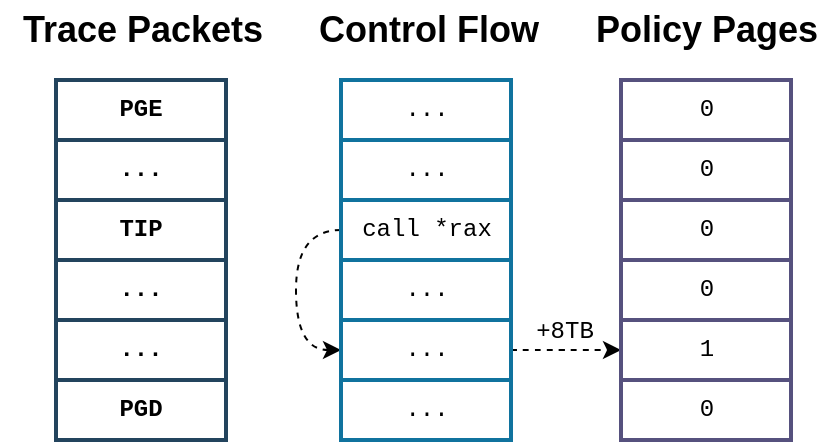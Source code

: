 <mxfile version="14.1.8" type="device"><diagram id="vy5MkA-gsrz8HbGk_Zy_" name="Page-1"><mxGraphModel dx="774" dy="437" grid="1" gridSize="10" guides="1" tooltips="1" connect="1" arrows="1" fold="1" page="1" pageScale="1" pageWidth="850" pageHeight="1100" math="0" shadow="0"><root><mxCell id="0"/><mxCell id="1" parent="0"/><mxCell id="RPzH07ahi3mICPg3Q053-86" value="Control Flow" style="text;html=1;align=center;verticalAlign=middle;resizable=0;points=[];autosize=1;fontSize=18;fontStyle=1" vertex="1" parent="1"><mxGeometry x="230.5" y="20" width="130" height="30" as="geometry"/></mxCell><mxCell id="RPzH07ahi3mICPg3Q053-87" value="Trace Packets" style="text;html=1;align=center;verticalAlign=middle;resizable=0;points=[];autosize=1;fontSize=18;fontStyle=1" vertex="1" parent="1"><mxGeometry x="82.5" y="20" width="140" height="30" as="geometry"/></mxCell><mxCell id="RPzH07ahi3mICPg3Q053-88" value="Policy Pages" style="text;html=1;align=center;verticalAlign=middle;resizable=0;points=[];autosize=1;fontSize=18;fontStyle=1" vertex="1" parent="1"><mxGeometry x="370" y="20" width="130" height="30" as="geometry"/></mxCell><mxCell id="RPzH07ahi3mICPg3Q053-91" value="..." style="rounded=0;whiteSpace=wrap;html=1;strokeColor=#10739e;strokeWidth=2;fillColor=none;fontSize=12;fontFamily=Courier New;" vertex="1" parent="1"><mxGeometry x="252.5" y="60" width="85" height="30" as="geometry"/></mxCell><mxCell id="RPzH07ahi3mICPg3Q053-92" value="..." style="rounded=0;whiteSpace=wrap;html=1;strokeColor=#10739e;strokeWidth=2;fillColor=none;fontSize=12;fontFamily=Courier New;" vertex="1" parent="1"><mxGeometry x="252.5" y="90" width="85" height="30" as="geometry"/></mxCell><mxCell id="RPzH07ahi3mICPg3Q053-104" style="edgeStyle=orthogonalEdgeStyle;curved=1;rounded=0;orthogonalLoop=1;jettySize=auto;html=1;exitX=0;exitY=0.5;exitDx=0;exitDy=0;entryX=0;entryY=0.5;entryDx=0;entryDy=0;dashed=1;startArrow=none;startFill=0;endArrow=classic;endFill=1;strokeWidth=1;fontFamily=Courier New;fontSize=12;fontColor=#FF0000;" edge="1" parent="1" source="RPzH07ahi3mICPg3Q053-93" target="RPzH07ahi3mICPg3Q053-103"><mxGeometry relative="1" as="geometry"><Array as="points"><mxPoint x="230" y="135"/><mxPoint x="230" y="195"/></Array></mxGeometry></mxCell><mxCell id="RPzH07ahi3mICPg3Q053-93" value="&lt;span&gt;call *rax&lt;/span&gt;" style="rounded=0;whiteSpace=wrap;html=1;strokeColor=#10739e;strokeWidth=2;fillColor=none;fontSize=12;fontFamily=Courier New;" vertex="1" parent="1"><mxGeometry x="252.5" y="120" width="85" height="30" as="geometry"/></mxCell><mxCell id="RPzH07ahi3mICPg3Q053-94" value="..." style="rounded=0;whiteSpace=wrap;html=1;strokeColor=#10739e;strokeWidth=2;fillColor=none;fontSize=12;fontFamily=Courier New;" vertex="1" parent="1"><mxGeometry x="252.5" y="150" width="85" height="30" as="geometry"/></mxCell><mxCell id="RPzH07ahi3mICPg3Q053-96" value="PGE" style="rounded=0;whiteSpace=wrap;html=1;strokeWidth=2;fontSize=12;fontFamily=Courier New;fontStyle=1;strokeColor=#23445d;fillColor=none;" vertex="1" parent="1"><mxGeometry x="110" y="60" width="85" height="30" as="geometry"/></mxCell><mxCell id="RPzH07ahi3mICPg3Q053-97" value="..." style="rounded=0;whiteSpace=wrap;html=1;strokeWidth=2;fontSize=12;fontFamily=Courier New;fontStyle=1;strokeColor=#23445d;fillColor=none;" vertex="1" parent="1"><mxGeometry x="110" y="150" width="85" height="30" as="geometry"/></mxCell><mxCell id="RPzH07ahi3mICPg3Q053-98" value="..." style="rounded=0;whiteSpace=wrap;html=1;strokeWidth=2;fontSize=12;fontFamily=Courier New;fontStyle=1;strokeColor=#23445d;fillColor=none;" vertex="1" parent="1"><mxGeometry x="110" y="90" width="85" height="30" as="geometry"/></mxCell><mxCell id="RPzH07ahi3mICPg3Q053-99" value="TIP" style="rounded=0;whiteSpace=wrap;html=1;strokeWidth=2;fontSize=12;fontFamily=Courier New;fontStyle=1;strokeColor=#23445d;fillColor=none;" vertex="1" parent="1"><mxGeometry x="110" y="120" width="85" height="30" as="geometry"/></mxCell><mxCell id="RPzH07ahi3mICPg3Q053-102" value="..." style="rounded=0;whiteSpace=wrap;html=1;strokeWidth=2;fontSize=12;fontFamily=Courier New;fontStyle=1;strokeColor=#23445d;fillColor=none;" vertex="1" parent="1"><mxGeometry x="110" y="180" width="85" height="30" as="geometry"/></mxCell><mxCell id="RPzH07ahi3mICPg3Q053-129" style="edgeStyle=orthogonalEdgeStyle;curved=1;rounded=0;orthogonalLoop=1;jettySize=auto;html=1;exitX=1;exitY=0.5;exitDx=0;exitDy=0;dashed=1;startArrow=none;startFill=0;endArrow=classic;endFill=1;strokeWidth=1;fontFamily=Courier New;fontSize=12;fontColor=#FF0000;" edge="1" parent="1" source="RPzH07ahi3mICPg3Q053-103" target="RPzH07ahi3mICPg3Q053-115"><mxGeometry relative="1" as="geometry"/></mxCell><mxCell id="RPzH07ahi3mICPg3Q053-103" value="..." style="rounded=0;whiteSpace=wrap;html=1;strokeColor=#10739e;strokeWidth=2;fillColor=none;fontSize=12;fontFamily=Courier New;" vertex="1" parent="1"><mxGeometry x="252.5" y="180" width="85" height="30" as="geometry"/></mxCell><mxCell id="RPzH07ahi3mICPg3Q053-111" value="0" style="rounded=0;whiteSpace=wrap;html=1;strokeWidth=2;fontSize=12;fontFamily=Courier New;strokeColor=#56517e;fillColor=none;" vertex="1" parent="1"><mxGeometry x="392.5" y="60" width="85" height="30" as="geometry"/></mxCell><mxCell id="RPzH07ahi3mICPg3Q053-112" value="0" style="rounded=0;whiteSpace=wrap;html=1;strokeWidth=2;fontSize=12;fontFamily=Courier New;strokeColor=#56517e;fillColor=none;" vertex="1" parent="1"><mxGeometry x="392.5" y="90" width="85" height="30" as="geometry"/></mxCell><mxCell id="RPzH07ahi3mICPg3Q053-113" value="&lt;span&gt;0&lt;/span&gt;" style="rounded=0;whiteSpace=wrap;html=1;strokeWidth=2;fontSize=12;fontFamily=Courier New;strokeColor=#56517e;fillColor=none;" vertex="1" parent="1"><mxGeometry x="392.5" y="120" width="85" height="30" as="geometry"/></mxCell><mxCell id="RPzH07ahi3mICPg3Q053-114" value="0" style="rounded=0;whiteSpace=wrap;html=1;strokeWidth=2;fontSize=12;fontFamily=Courier New;strokeColor=#56517e;fillColor=none;" vertex="1" parent="1"><mxGeometry x="392.5" y="150" width="85" height="30" as="geometry"/></mxCell><mxCell id="RPzH07ahi3mICPg3Q053-115" value="1" style="rounded=0;whiteSpace=wrap;html=1;strokeWidth=2;fontSize=12;fontFamily=Courier New;strokeColor=#56517e;fillColor=none;" vertex="1" parent="1"><mxGeometry x="392.5" y="180" width="85" height="30" as="geometry"/></mxCell><mxCell id="RPzH07ahi3mICPg3Q053-119" value="..." style="rounded=0;whiteSpace=wrap;html=1;strokeColor=#10739e;strokeWidth=2;fillColor=none;fontSize=12;fontFamily=Courier New;" vertex="1" parent="1"><mxGeometry x="252.5" y="210" width="85" height="30" as="geometry"/></mxCell><mxCell id="RPzH07ahi3mICPg3Q053-120" value="0" style="rounded=0;whiteSpace=wrap;html=1;strokeWidth=2;fontSize=12;fontFamily=Courier New;strokeColor=#56517e;fillColor=none;" vertex="1" parent="1"><mxGeometry x="392.5" y="210" width="85" height="30" as="geometry"/></mxCell><mxCell id="RPzH07ahi3mICPg3Q053-121" value="PGD" style="rounded=0;whiteSpace=wrap;html=1;strokeWidth=2;fontSize=12;fontFamily=Courier New;fontStyle=1;strokeColor=#23445d;fillColor=none;" vertex="1" parent="1"><mxGeometry x="110" y="210" width="85" height="30" as="geometry"/></mxCell><mxCell id="RPzH07ahi3mICPg3Q053-131" value="+8TB" style="text;html=1;align=center;verticalAlign=middle;resizable=0;points=[];autosize=1;fontSize=12;fontFamily=Courier New;" vertex="1" parent="1"><mxGeometry x="344" y="176" width="40" height="20" as="geometry"/></mxCell></root></mxGraphModel></diagram></mxfile>